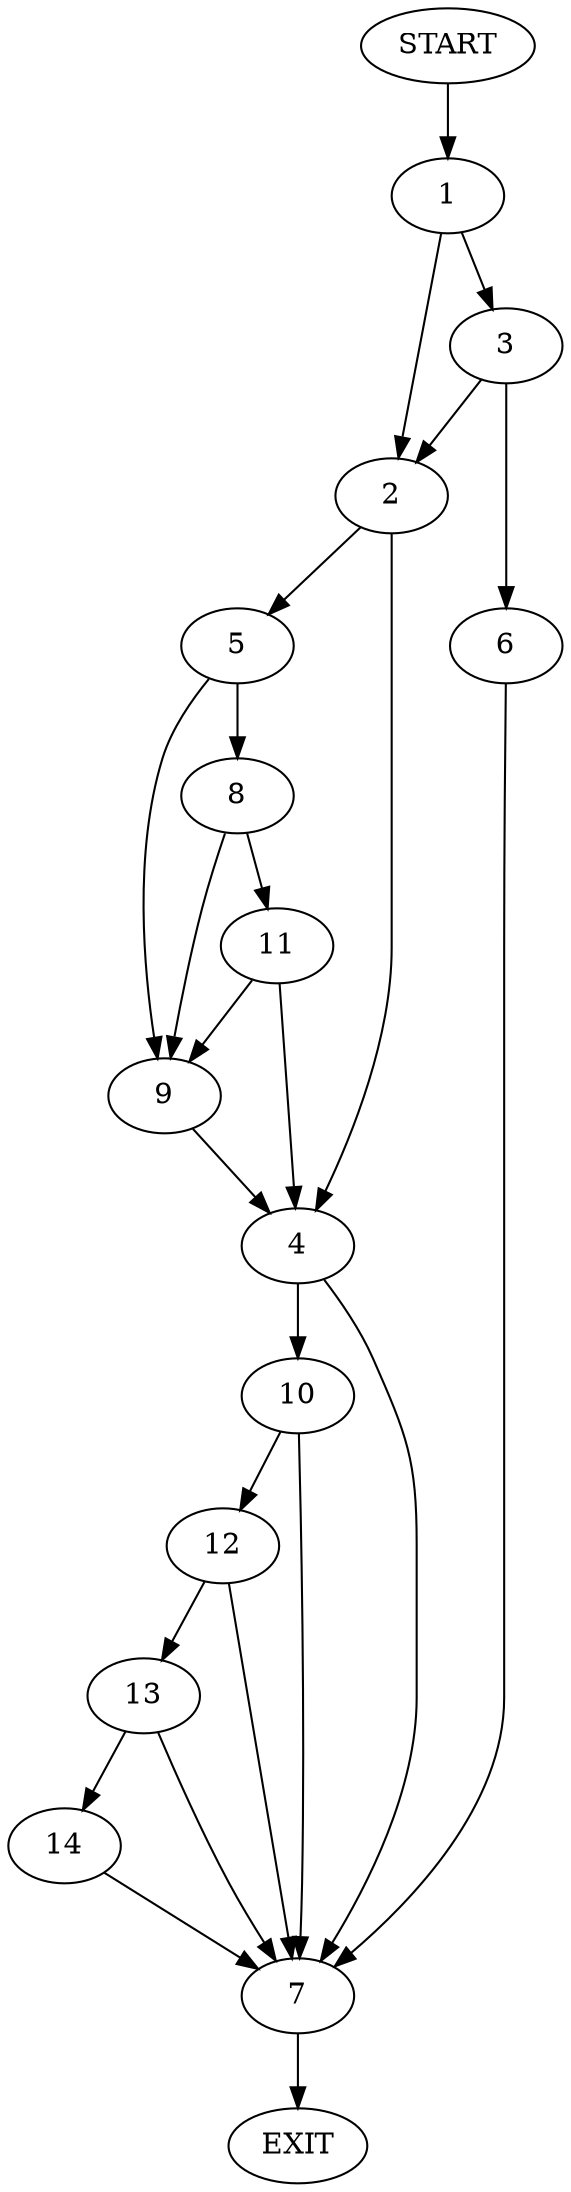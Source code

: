 digraph {
0 [label="START"];
1;
2;
3;
4;
5;
6;
7;
8;
9;
10;
11;
12;
13;
14;
15 [label="EXIT"];
0 -> 1;
1 -> 2;
1 -> 3;
2 -> 4;
2 -> 5;
3 -> 6;
3 -> 2;
6 -> 7;
7 -> 15;
5 -> 8;
5 -> 9;
4 -> 10;
4 -> 7;
8 -> 11;
8 -> 9;
9 -> 4;
11 -> 4;
11 -> 9;
10 -> 7;
10 -> 12;
12 -> 7;
12 -> 13;
13 -> 7;
13 -> 14;
14 -> 7;
}